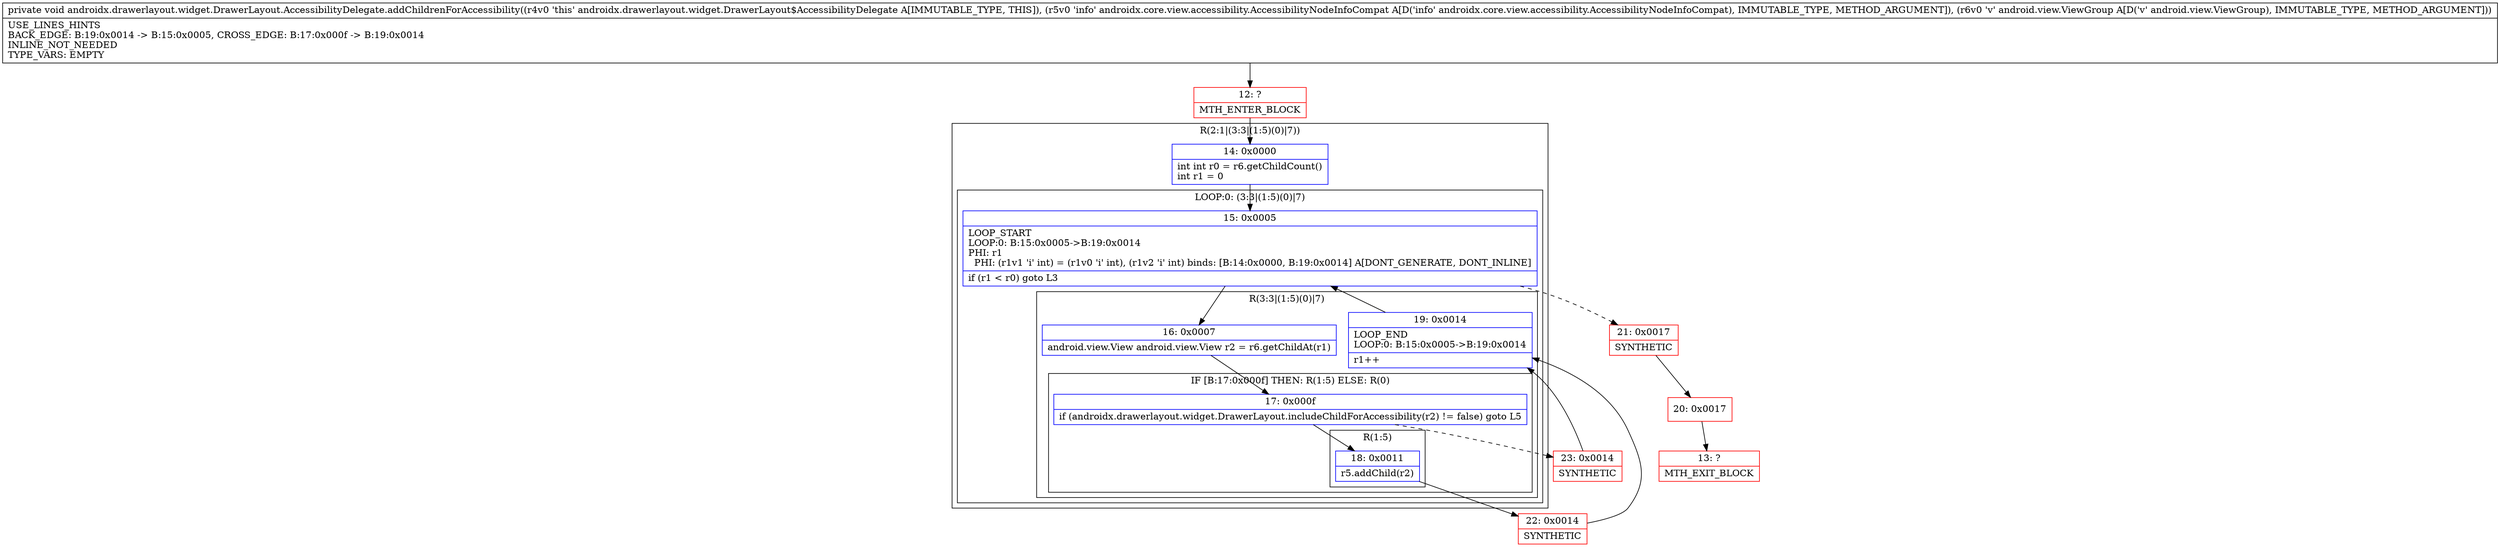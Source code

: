 digraph "CFG forandroidx.drawerlayout.widget.DrawerLayout.AccessibilityDelegate.addChildrenForAccessibility(Landroidx\/core\/view\/accessibility\/AccessibilityNodeInfoCompat;Landroid\/view\/ViewGroup;)V" {
subgraph cluster_Region_329947425 {
label = "R(2:1|(3:3|(1:5)(0)|7))";
node [shape=record,color=blue];
Node_14 [shape=record,label="{14\:\ 0x0000|int int r0 = r6.getChildCount()\lint r1 = 0\l}"];
subgraph cluster_LoopRegion_160002672 {
label = "LOOP:0: (3:3|(1:5)(0)|7)";
node [shape=record,color=blue];
Node_15 [shape=record,label="{15\:\ 0x0005|LOOP_START\lLOOP:0: B:15:0x0005\-\>B:19:0x0014\lPHI: r1 \l  PHI: (r1v1 'i' int) = (r1v0 'i' int), (r1v2 'i' int) binds: [B:14:0x0000, B:19:0x0014] A[DONT_GENERATE, DONT_INLINE]\l|if (r1 \< r0) goto L3\l}"];
subgraph cluster_Region_328948762 {
label = "R(3:3|(1:5)(0)|7)";
node [shape=record,color=blue];
Node_16 [shape=record,label="{16\:\ 0x0007|android.view.View android.view.View r2 = r6.getChildAt(r1)\l}"];
subgraph cluster_IfRegion_966133541 {
label = "IF [B:17:0x000f] THEN: R(1:5) ELSE: R(0)";
node [shape=record,color=blue];
Node_17 [shape=record,label="{17\:\ 0x000f|if (androidx.drawerlayout.widget.DrawerLayout.includeChildForAccessibility(r2) != false) goto L5\l}"];
subgraph cluster_Region_2125652647 {
label = "R(1:5)";
node [shape=record,color=blue];
Node_18 [shape=record,label="{18\:\ 0x0011|r5.addChild(r2)\l}"];
}
subgraph cluster_Region_1615941190 {
label = "R(0)";
node [shape=record,color=blue];
}
}
Node_19 [shape=record,label="{19\:\ 0x0014|LOOP_END\lLOOP:0: B:15:0x0005\-\>B:19:0x0014\l|r1++\l}"];
}
}
}
Node_12 [shape=record,color=red,label="{12\:\ ?|MTH_ENTER_BLOCK\l}"];
Node_22 [shape=record,color=red,label="{22\:\ 0x0014|SYNTHETIC\l}"];
Node_23 [shape=record,color=red,label="{23\:\ 0x0014|SYNTHETIC\l}"];
Node_21 [shape=record,color=red,label="{21\:\ 0x0017|SYNTHETIC\l}"];
Node_20 [shape=record,color=red,label="{20\:\ 0x0017}"];
Node_13 [shape=record,color=red,label="{13\:\ ?|MTH_EXIT_BLOCK\l}"];
MethodNode[shape=record,label="{private void androidx.drawerlayout.widget.DrawerLayout.AccessibilityDelegate.addChildrenForAccessibility((r4v0 'this' androidx.drawerlayout.widget.DrawerLayout$AccessibilityDelegate A[IMMUTABLE_TYPE, THIS]), (r5v0 'info' androidx.core.view.accessibility.AccessibilityNodeInfoCompat A[D('info' androidx.core.view.accessibility.AccessibilityNodeInfoCompat), IMMUTABLE_TYPE, METHOD_ARGUMENT]), (r6v0 'v' android.view.ViewGroup A[D('v' android.view.ViewGroup), IMMUTABLE_TYPE, METHOD_ARGUMENT]))  | USE_LINES_HINTS\lBACK_EDGE: B:19:0x0014 \-\> B:15:0x0005, CROSS_EDGE: B:17:0x000f \-\> B:19:0x0014\lINLINE_NOT_NEEDED\lTYPE_VARS: EMPTY\l}"];
MethodNode -> Node_12;Node_14 -> Node_15;
Node_15 -> Node_16;
Node_15 -> Node_21[style=dashed];
Node_16 -> Node_17;
Node_17 -> Node_18;
Node_17 -> Node_23[style=dashed];
Node_18 -> Node_22;
Node_19 -> Node_15;
Node_12 -> Node_14;
Node_22 -> Node_19;
Node_23 -> Node_19;
Node_21 -> Node_20;
Node_20 -> Node_13;
}

